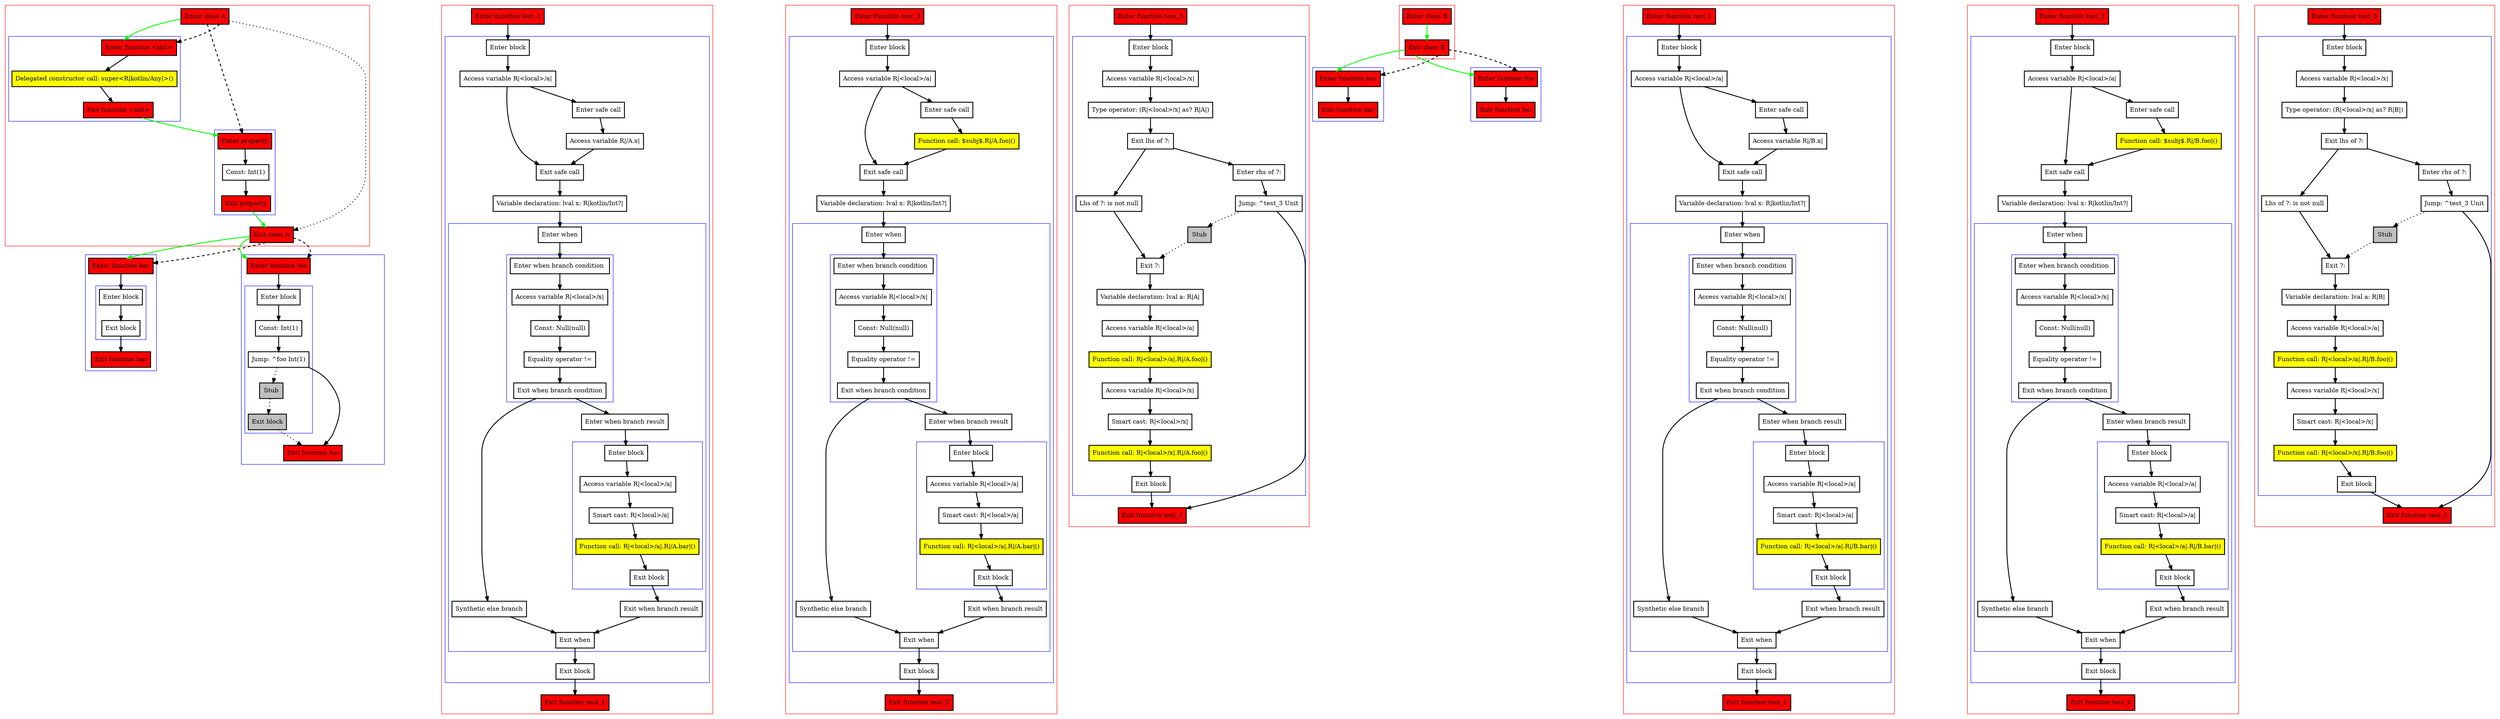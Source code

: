 digraph assignSafeCall_kt {
    graph [nodesep=3]
    node [shape=box penwidth=2]
    edge [penwidth=2]

    subgraph cluster_0 {
        color=red
        0 [label="Enter class A" style="filled" fillcolor=red];
        subgraph cluster_1 {
            color=blue
            1 [label="Enter function <init>" style="filled" fillcolor=red];
            2 [label="Delegated constructor call: super<R|kotlin/Any|>()" style="filled" fillcolor=yellow];
            3 [label="Exit function <init>" style="filled" fillcolor=red];
        }
        subgraph cluster_2 {
            color=blue
            4 [label="Enter property" style="filled" fillcolor=red];
            5 [label="Const: Int(1)"];
            6 [label="Exit property" style="filled" fillcolor=red];
        }
        7 [label="Exit class A" style="filled" fillcolor=red];
    }
    subgraph cluster_3 {
        color=blue
        8 [label="Enter function bar" style="filled" fillcolor=red];
        subgraph cluster_4 {
            color=blue
            9 [label="Enter block"];
            10 [label="Exit block"];
        }
        11 [label="Exit function bar" style="filled" fillcolor=red];
    }
    subgraph cluster_5 {
        color=blue
        12 [label="Enter function foo" style="filled" fillcolor=red];
        subgraph cluster_6 {
            color=blue
            13 [label="Enter block"];
            14 [label="Const: Int(1)"];
            15 [label="Jump: ^foo Int(1)"];
            16 [label="Stub" style="filled" fillcolor=gray];
            17 [label="Exit block" style="filled" fillcolor=gray];
        }
        18 [label="Exit function foo" style="filled" fillcolor=red];
    }
    0 -> {1} [color=green];
    0 -> {7} [style=dotted];
    0 -> {1 4} [style=dashed];
    1 -> {2};
    2 -> {3};
    3 -> {4} [color=green];
    4 -> {5};
    5 -> {6};
    6 -> {7} [color=green];
    7 -> {8 12} [color=green];
    7 -> {8 12} [style=dashed];
    8 -> {9};
    9 -> {10};
    10 -> {11};
    12 -> {13};
    13 -> {14};
    14 -> {15};
    15 -> {18};
    15 -> {16} [style=dotted];
    16 -> {17} [style=dotted];
    17 -> {18} [style=dotted];

    subgraph cluster_7 {
        color=red
        19 [label="Enter function test_1" style="filled" fillcolor=red];
        subgraph cluster_8 {
            color=blue
            20 [label="Enter block"];
            21 [label="Access variable R|<local>/a|"];
            22 [label="Enter safe call"];
            23 [label="Access variable R|/A.x|"];
            24 [label="Exit safe call"];
            25 [label="Variable declaration: lval x: R|kotlin/Int?|"];
            subgraph cluster_9 {
                color=blue
                26 [label="Enter when"];
                subgraph cluster_10 {
                    color=blue
                    27 [label="Enter when branch condition "];
                    28 [label="Access variable R|<local>/x|"];
                    29 [label="Const: Null(null)"];
                    30 [label="Equality operator !="];
                    31 [label="Exit when branch condition"];
                }
                32 [label="Synthetic else branch"];
                33 [label="Enter when branch result"];
                subgraph cluster_11 {
                    color=blue
                    34 [label="Enter block"];
                    35 [label="Access variable R|<local>/a|"];
                    36 [label="Smart cast: R|<local>/a|"];
                    37 [label="Function call: R|<local>/a|.R|/A.bar|()" style="filled" fillcolor=yellow];
                    38 [label="Exit block"];
                }
                39 [label="Exit when branch result"];
                40 [label="Exit when"];
            }
            41 [label="Exit block"];
        }
        42 [label="Exit function test_1" style="filled" fillcolor=red];
    }
    19 -> {20};
    20 -> {21};
    21 -> {22 24};
    22 -> {23};
    23 -> {24};
    24 -> {25};
    25 -> {26};
    26 -> {27};
    27 -> {28};
    28 -> {29};
    29 -> {30};
    30 -> {31};
    31 -> {32 33};
    32 -> {40};
    33 -> {34};
    34 -> {35};
    35 -> {36};
    36 -> {37};
    37 -> {38};
    38 -> {39};
    39 -> {40};
    40 -> {41};
    41 -> {42};

    subgraph cluster_12 {
        color=red
        43 [label="Enter function test_2" style="filled" fillcolor=red];
        subgraph cluster_13 {
            color=blue
            44 [label="Enter block"];
            45 [label="Access variable R|<local>/a|"];
            46 [label="Enter safe call"];
            47 [label="Function call: $subj$.R|/A.foo|()" style="filled" fillcolor=yellow];
            48 [label="Exit safe call"];
            49 [label="Variable declaration: lval x: R|kotlin/Int?|"];
            subgraph cluster_14 {
                color=blue
                50 [label="Enter when"];
                subgraph cluster_15 {
                    color=blue
                    51 [label="Enter when branch condition "];
                    52 [label="Access variable R|<local>/x|"];
                    53 [label="Const: Null(null)"];
                    54 [label="Equality operator !="];
                    55 [label="Exit when branch condition"];
                }
                56 [label="Synthetic else branch"];
                57 [label="Enter when branch result"];
                subgraph cluster_16 {
                    color=blue
                    58 [label="Enter block"];
                    59 [label="Access variable R|<local>/a|"];
                    60 [label="Smart cast: R|<local>/a|"];
                    61 [label="Function call: R|<local>/a|.R|/A.bar|()" style="filled" fillcolor=yellow];
                    62 [label="Exit block"];
                }
                63 [label="Exit when branch result"];
                64 [label="Exit when"];
            }
            65 [label="Exit block"];
        }
        66 [label="Exit function test_2" style="filled" fillcolor=red];
    }
    43 -> {44};
    44 -> {45};
    45 -> {46 48};
    46 -> {47};
    47 -> {48};
    48 -> {49};
    49 -> {50};
    50 -> {51};
    51 -> {52};
    52 -> {53};
    53 -> {54};
    54 -> {55};
    55 -> {56 57};
    56 -> {64};
    57 -> {58};
    58 -> {59};
    59 -> {60};
    60 -> {61};
    61 -> {62};
    62 -> {63};
    63 -> {64};
    64 -> {65};
    65 -> {66};

    subgraph cluster_17 {
        color=red
        67 [label="Enter function test_3" style="filled" fillcolor=red];
        subgraph cluster_18 {
            color=blue
            68 [label="Enter block"];
            69 [label="Access variable R|<local>/x|"];
            70 [label="Type operator: (R|<local>/x| as? R|A|)"];
            71 [label="Exit lhs of ?:"];
            72 [label="Enter rhs of ?:"];
            73 [label="Jump: ^test_3 Unit"];
            74 [label="Stub" style="filled" fillcolor=gray];
            75 [label="Lhs of ?: is not null"];
            76 [label="Exit ?:"];
            77 [label="Variable declaration: lval a: R|A|"];
            78 [label="Access variable R|<local>/a|"];
            79 [label="Function call: R|<local>/a|.R|/A.foo|()" style="filled" fillcolor=yellow];
            80 [label="Access variable R|<local>/x|"];
            81 [label="Smart cast: R|<local>/x|"];
            82 [label="Function call: R|<local>/x|.R|/A.foo|()" style="filled" fillcolor=yellow];
            83 [label="Exit block"];
        }
        84 [label="Exit function test_3" style="filled" fillcolor=red];
    }
    67 -> {68};
    68 -> {69};
    69 -> {70};
    70 -> {71};
    71 -> {72 75};
    72 -> {73};
    73 -> {84};
    73 -> {74} [style=dotted];
    74 -> {76} [style=dotted];
    75 -> {76};
    76 -> {77};
    77 -> {78};
    78 -> {79};
    79 -> {80};
    80 -> {81};
    81 -> {82};
    82 -> {83};
    83 -> {84};

    subgraph cluster_19 {
        color=red
        85 [label="Enter class B" style="filled" fillcolor=red];
        86 [label="Exit class B" style="filled" fillcolor=red];
    }
    subgraph cluster_20 {
        color=blue
        87 [label="Enter function bar" style="filled" fillcolor=red];
        88 [label="Exit function bar" style="filled" fillcolor=red];
    }
    subgraph cluster_21 {
        color=blue
        89 [label="Enter function foo" style="filled" fillcolor=red];
        90 [label="Exit function foo" style="filled" fillcolor=red];
    }
    85 -> {86} [color=green];
    86 -> {87 89} [color=green];
    86 -> {87 89} [style=dashed];
    87 -> {88};
    89 -> {90};

    subgraph cluster_22 {
        color=red
        91 [label="Enter function test_1" style="filled" fillcolor=red];
        subgraph cluster_23 {
            color=blue
            92 [label="Enter block"];
            93 [label="Access variable R|<local>/a|"];
            94 [label="Enter safe call"];
            95 [label="Access variable R|/B.x|"];
            96 [label="Exit safe call"];
            97 [label="Variable declaration: lval x: R|kotlin/Int?|"];
            subgraph cluster_24 {
                color=blue
                98 [label="Enter when"];
                subgraph cluster_25 {
                    color=blue
                    99 [label="Enter when branch condition "];
                    100 [label="Access variable R|<local>/x|"];
                    101 [label="Const: Null(null)"];
                    102 [label="Equality operator !="];
                    103 [label="Exit when branch condition"];
                }
                104 [label="Synthetic else branch"];
                105 [label="Enter when branch result"];
                subgraph cluster_26 {
                    color=blue
                    106 [label="Enter block"];
                    107 [label="Access variable R|<local>/a|"];
                    108 [label="Smart cast: R|<local>/a|"];
                    109 [label="Function call: R|<local>/a|.R|/B.bar|()" style="filled" fillcolor=yellow];
                    110 [label="Exit block"];
                }
                111 [label="Exit when branch result"];
                112 [label="Exit when"];
            }
            113 [label="Exit block"];
        }
        114 [label="Exit function test_1" style="filled" fillcolor=red];
    }
    91 -> {92};
    92 -> {93};
    93 -> {94 96};
    94 -> {95};
    95 -> {96};
    96 -> {97};
    97 -> {98};
    98 -> {99};
    99 -> {100};
    100 -> {101};
    101 -> {102};
    102 -> {103};
    103 -> {104 105};
    104 -> {112};
    105 -> {106};
    106 -> {107};
    107 -> {108};
    108 -> {109};
    109 -> {110};
    110 -> {111};
    111 -> {112};
    112 -> {113};
    113 -> {114};

    subgraph cluster_27 {
        color=red
        115 [label="Enter function test_2" style="filled" fillcolor=red];
        subgraph cluster_28 {
            color=blue
            116 [label="Enter block"];
            117 [label="Access variable R|<local>/a|"];
            118 [label="Enter safe call"];
            119 [label="Function call: $subj$.R|/B.foo|()" style="filled" fillcolor=yellow];
            120 [label="Exit safe call"];
            121 [label="Variable declaration: lval x: R|kotlin/Int?|"];
            subgraph cluster_29 {
                color=blue
                122 [label="Enter when"];
                subgraph cluster_30 {
                    color=blue
                    123 [label="Enter when branch condition "];
                    124 [label="Access variable R|<local>/x|"];
                    125 [label="Const: Null(null)"];
                    126 [label="Equality operator !="];
                    127 [label="Exit when branch condition"];
                }
                128 [label="Synthetic else branch"];
                129 [label="Enter when branch result"];
                subgraph cluster_31 {
                    color=blue
                    130 [label="Enter block"];
                    131 [label="Access variable R|<local>/a|"];
                    132 [label="Smart cast: R|<local>/a|"];
                    133 [label="Function call: R|<local>/a|.R|/B.bar|()" style="filled" fillcolor=yellow];
                    134 [label="Exit block"];
                }
                135 [label="Exit when branch result"];
                136 [label="Exit when"];
            }
            137 [label="Exit block"];
        }
        138 [label="Exit function test_2" style="filled" fillcolor=red];
    }
    115 -> {116};
    116 -> {117};
    117 -> {118 120};
    118 -> {119};
    119 -> {120};
    120 -> {121};
    121 -> {122};
    122 -> {123};
    123 -> {124};
    124 -> {125};
    125 -> {126};
    126 -> {127};
    127 -> {128 129};
    128 -> {136};
    129 -> {130};
    130 -> {131};
    131 -> {132};
    132 -> {133};
    133 -> {134};
    134 -> {135};
    135 -> {136};
    136 -> {137};
    137 -> {138};

    subgraph cluster_32 {
        color=red
        139 [label="Enter function test_3" style="filled" fillcolor=red];
        subgraph cluster_33 {
            color=blue
            140 [label="Enter block"];
            141 [label="Access variable R|<local>/x|"];
            142 [label="Type operator: (R|<local>/x| as? R|B|)"];
            143 [label="Exit lhs of ?:"];
            144 [label="Enter rhs of ?:"];
            145 [label="Jump: ^test_3 Unit"];
            146 [label="Stub" style="filled" fillcolor=gray];
            147 [label="Lhs of ?: is not null"];
            148 [label="Exit ?:"];
            149 [label="Variable declaration: lval a: R|B|"];
            150 [label="Access variable R|<local>/a|"];
            151 [label="Function call: R|<local>/a|.R|/B.foo|()" style="filled" fillcolor=yellow];
            152 [label="Access variable R|<local>/x|"];
            153 [label="Smart cast: R|<local>/x|"];
            154 [label="Function call: R|<local>/x|.R|/B.foo|()" style="filled" fillcolor=yellow];
            155 [label="Exit block"];
        }
        156 [label="Exit function test_3" style="filled" fillcolor=red];
    }
    139 -> {140};
    140 -> {141};
    141 -> {142};
    142 -> {143};
    143 -> {144 147};
    144 -> {145};
    145 -> {156};
    145 -> {146} [style=dotted];
    146 -> {148} [style=dotted];
    147 -> {148};
    148 -> {149};
    149 -> {150};
    150 -> {151};
    151 -> {152};
    152 -> {153};
    153 -> {154};
    154 -> {155};
    155 -> {156};

}
